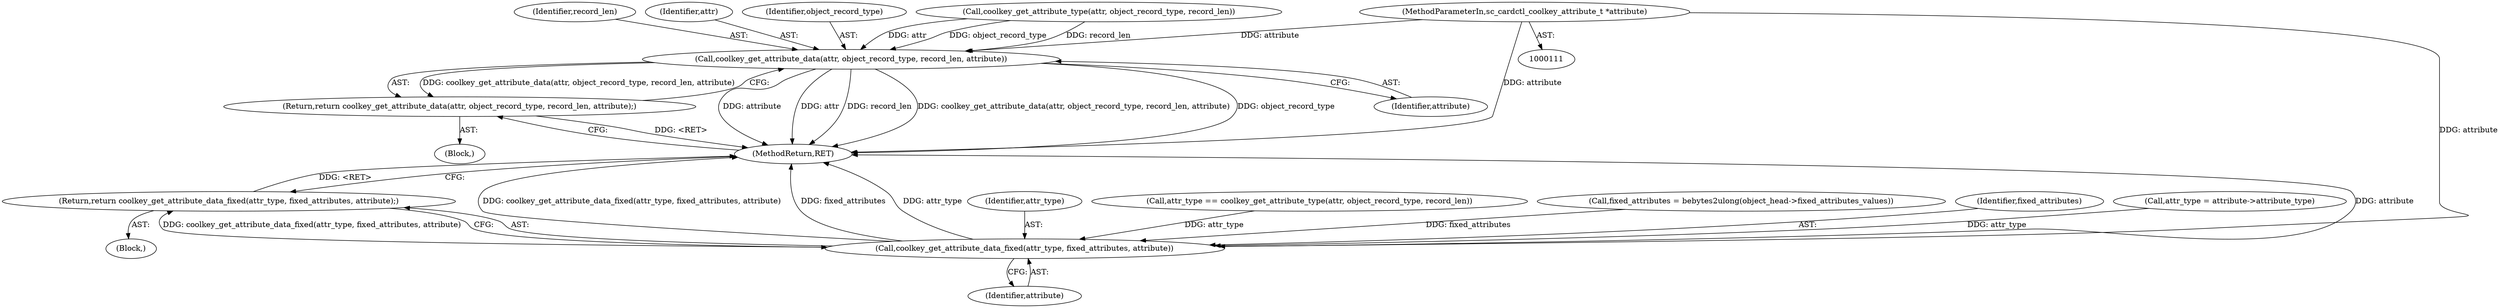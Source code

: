 digraph "0_OpenSC_8fe377e93b4b56060e5bbfb6f3142ceaeca744fa_4@pointer" {
"1000113" [label="(MethodParameterIn,sc_cardctl_coolkey_attribute_t *attribute)"];
"1000281" [label="(Call,coolkey_get_attribute_data(attr, object_record_type, record_len, attribute))"];
"1000280" [label="(Return,return coolkey_get_attribute_data(attr, object_record_type, record_len, attribute);)"];
"1000305" [label="(Call,coolkey_get_attribute_data_fixed(attr_type, fixed_attributes, attribute))"];
"1000304" [label="(Return,return coolkey_get_attribute_data_fixed(attr_type, fixed_attributes, attribute);)"];
"1000284" [label="(Identifier,record_len)"];
"1000296" [label="(Block,)"];
"1000282" [label="(Identifier,attr)"];
"1000308" [label="(Identifier,attribute)"];
"1000306" [label="(Identifier,attr_type)"];
"1000304" [label="(Return,return coolkey_get_attribute_data_fixed(attr_type, fixed_attributes, attribute);)"];
"1000273" [label="(Call,attr_type == coolkey_get_attribute_type(attr, object_record_type, record_len))"];
"1000298" [label="(Call,fixed_attributes = bebytes2ulong(object_head->fixed_attributes_values))"];
"1000113" [label="(MethodParameterIn,sc_cardctl_coolkey_attribute_t *attribute)"];
"1000285" [label="(Identifier,attribute)"];
"1000281" [label="(Call,coolkey_get_attribute_data(attr, object_record_type, record_len, attribute))"];
"1000305" [label="(Call,coolkey_get_attribute_data_fixed(attr_type, fixed_attributes, attribute))"];
"1000280" [label="(Return,return coolkey_get_attribute_data(attr, object_record_type, record_len, attribute);)"];
"1000283" [label="(Identifier,object_record_type)"];
"1000311" [label="(MethodReturn,RET)"];
"1000307" [label="(Identifier,fixed_attributes)"];
"1000279" [label="(Block,)"];
"1000275" [label="(Call,coolkey_get_attribute_type(attr, object_record_type, record_len))"];
"1000117" [label="(Call,attr_type = attribute->attribute_type)"];
"1000113" -> "1000111"  [label="AST: "];
"1000113" -> "1000311"  [label="DDG: attribute"];
"1000113" -> "1000281"  [label="DDG: attribute"];
"1000113" -> "1000305"  [label="DDG: attribute"];
"1000281" -> "1000280"  [label="AST: "];
"1000281" -> "1000285"  [label="CFG: "];
"1000282" -> "1000281"  [label="AST: "];
"1000283" -> "1000281"  [label="AST: "];
"1000284" -> "1000281"  [label="AST: "];
"1000285" -> "1000281"  [label="AST: "];
"1000280" -> "1000281"  [label="CFG: "];
"1000281" -> "1000311"  [label="DDG: attribute"];
"1000281" -> "1000311"  [label="DDG: attr"];
"1000281" -> "1000311"  [label="DDG: record_len"];
"1000281" -> "1000311"  [label="DDG: coolkey_get_attribute_data(attr, object_record_type, record_len, attribute)"];
"1000281" -> "1000311"  [label="DDG: object_record_type"];
"1000281" -> "1000280"  [label="DDG: coolkey_get_attribute_data(attr, object_record_type, record_len, attribute)"];
"1000275" -> "1000281"  [label="DDG: attr"];
"1000275" -> "1000281"  [label="DDG: object_record_type"];
"1000275" -> "1000281"  [label="DDG: record_len"];
"1000280" -> "1000279"  [label="AST: "];
"1000311" -> "1000280"  [label="CFG: "];
"1000280" -> "1000311"  [label="DDG: <RET>"];
"1000305" -> "1000304"  [label="AST: "];
"1000305" -> "1000308"  [label="CFG: "];
"1000306" -> "1000305"  [label="AST: "];
"1000307" -> "1000305"  [label="AST: "];
"1000308" -> "1000305"  [label="AST: "];
"1000304" -> "1000305"  [label="CFG: "];
"1000305" -> "1000311"  [label="DDG: coolkey_get_attribute_data_fixed(attr_type, fixed_attributes, attribute)"];
"1000305" -> "1000311"  [label="DDG: fixed_attributes"];
"1000305" -> "1000311"  [label="DDG: attr_type"];
"1000305" -> "1000311"  [label="DDG: attribute"];
"1000305" -> "1000304"  [label="DDG: coolkey_get_attribute_data_fixed(attr_type, fixed_attributes, attribute)"];
"1000273" -> "1000305"  [label="DDG: attr_type"];
"1000117" -> "1000305"  [label="DDG: attr_type"];
"1000298" -> "1000305"  [label="DDG: fixed_attributes"];
"1000304" -> "1000296"  [label="AST: "];
"1000311" -> "1000304"  [label="CFG: "];
"1000304" -> "1000311"  [label="DDG: <RET>"];
}

